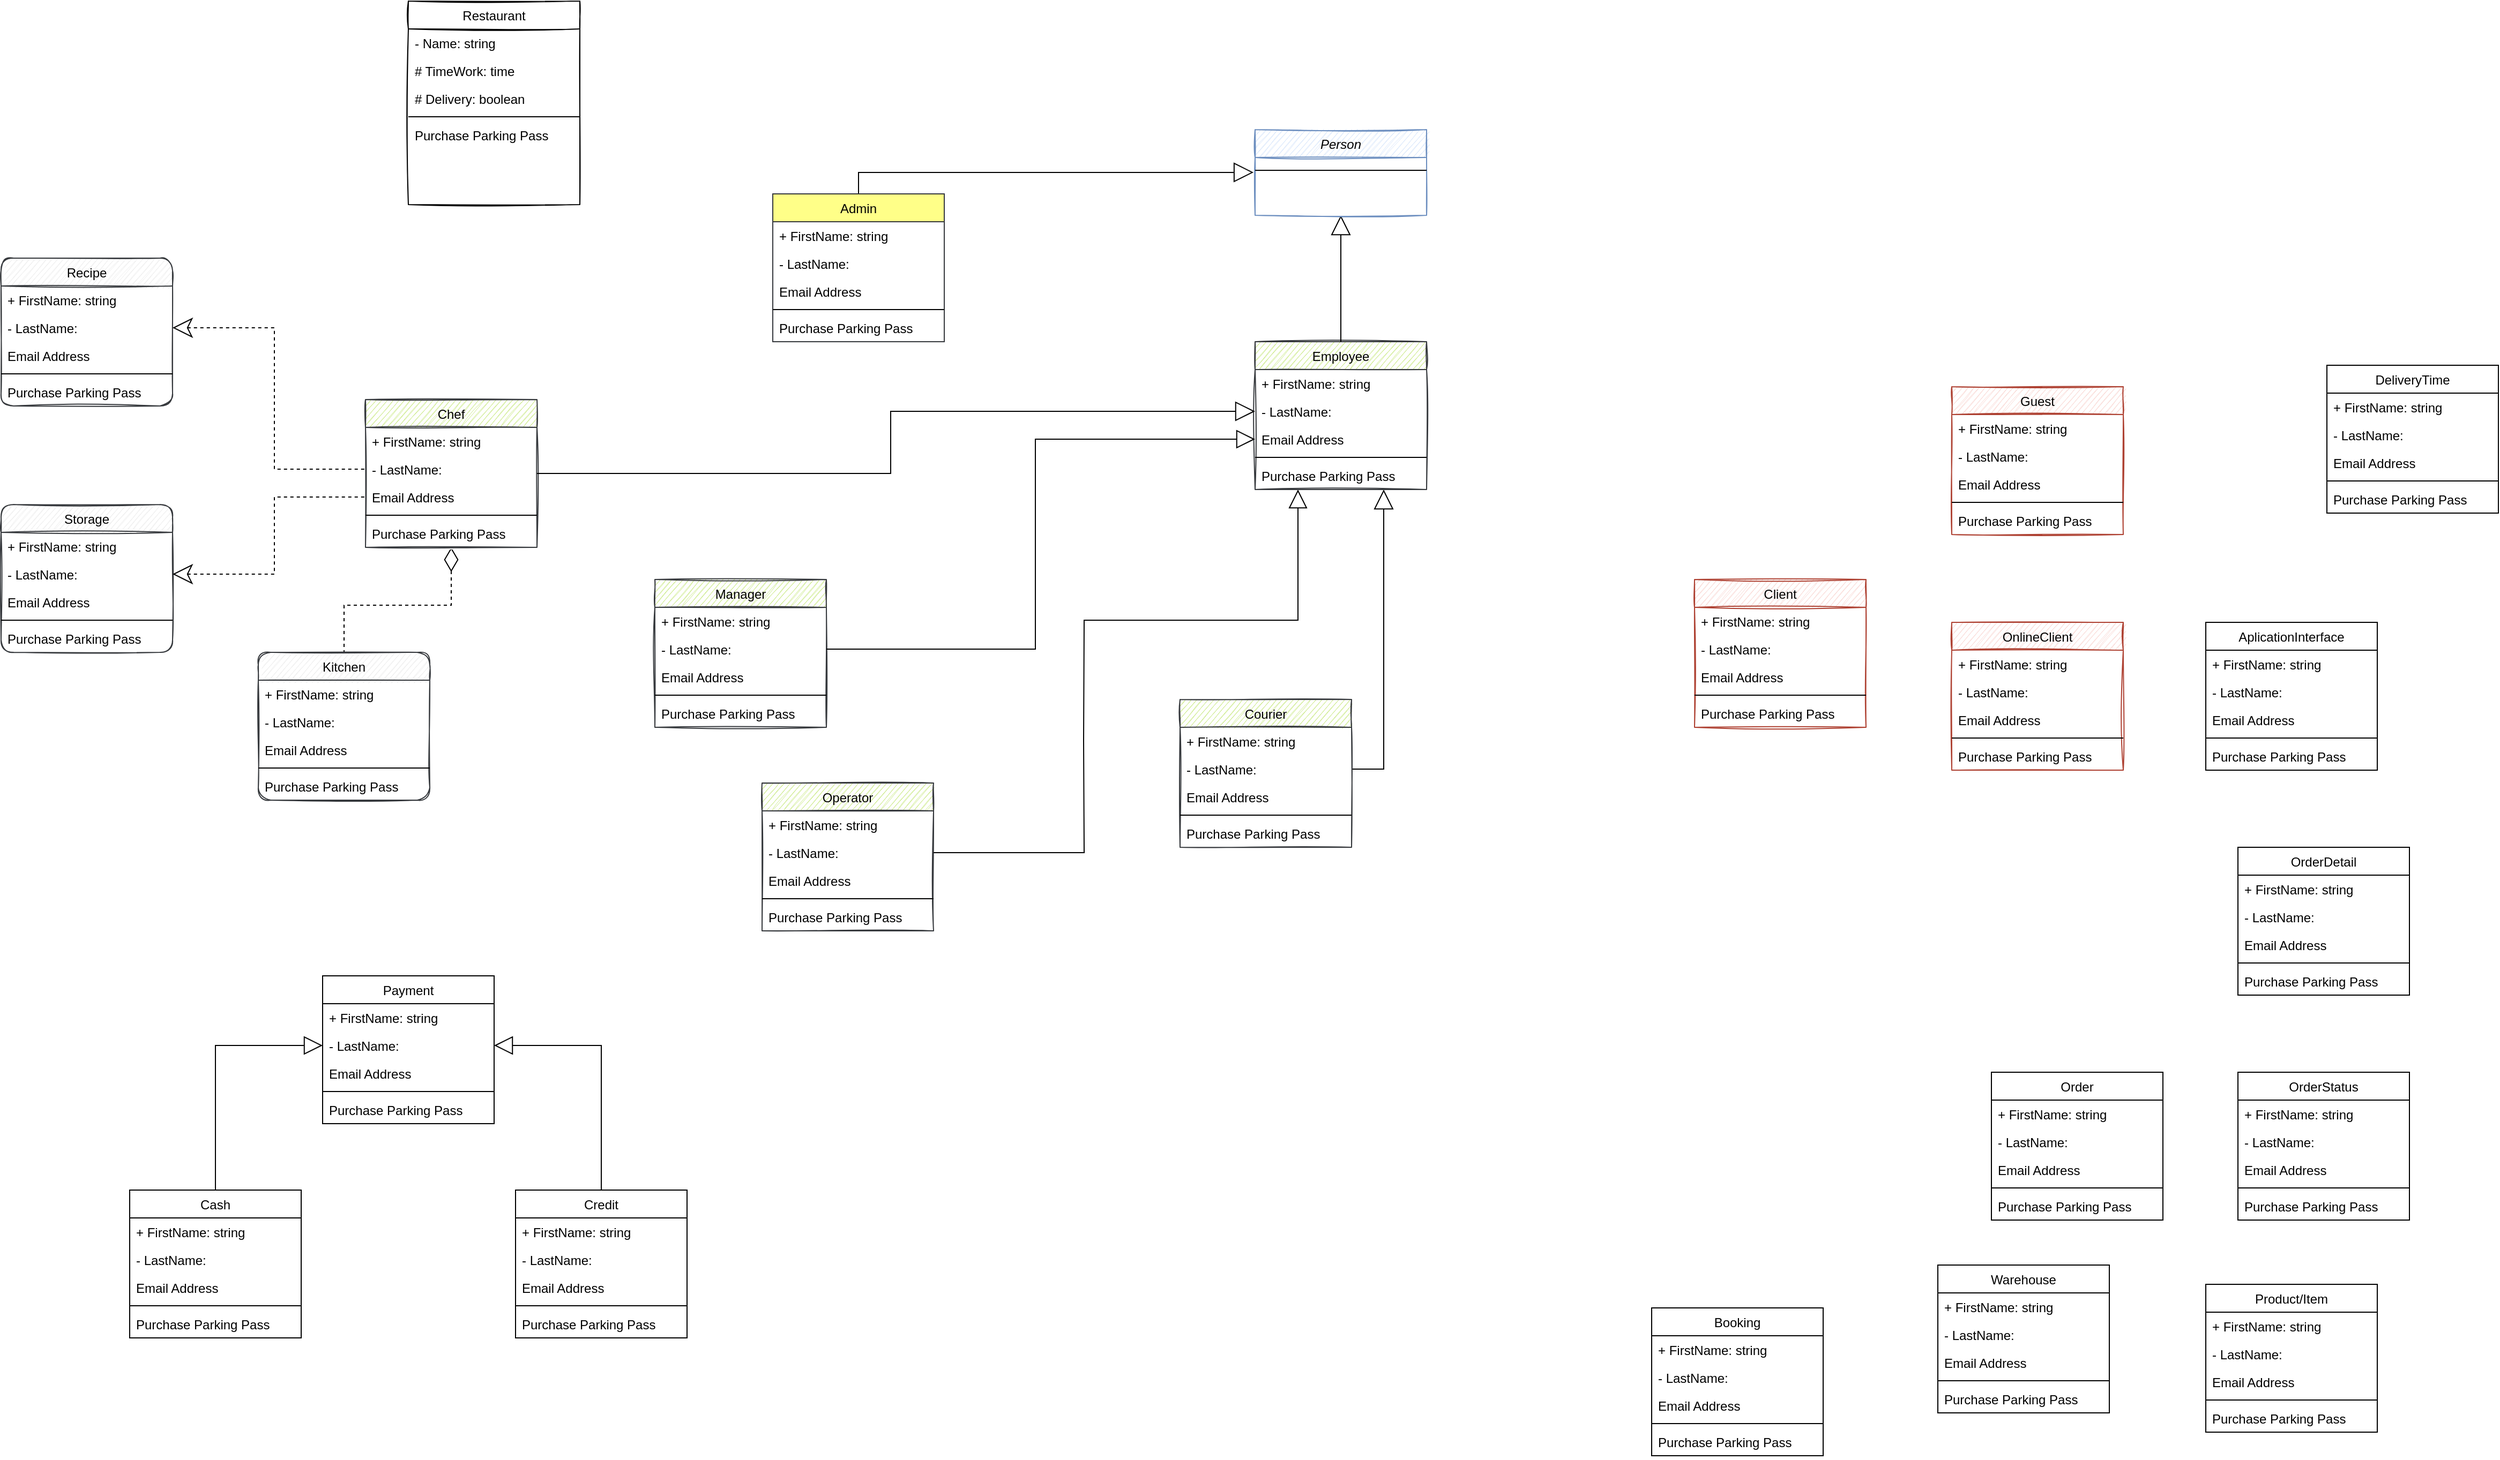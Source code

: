 <mxfile version="14.4.0" type="github">
  <diagram id="C5RBs43oDa-KdzZeNtuy" name="Page-1">
    <mxGraphModel dx="2522" dy="1595" grid="1" gridSize="10" guides="1" tooltips="1" connect="1" arrows="1" fold="1" page="1" pageScale="1" pageWidth="1654" pageHeight="1169" math="0" shadow="0">
      <root>
        <mxCell id="WIyWlLk6GJQsqaUBKTNV-0" />
        <mxCell id="WIyWlLk6GJQsqaUBKTNV-1" parent="WIyWlLk6GJQsqaUBKTNV-0" />
        <mxCell id="v5H9gl0Cg46Wzbv6vSkD-178" style="edgeStyle=orthogonalEdgeStyle;rounded=0;orthogonalLoop=1;jettySize=auto;html=1;entryX=1;entryY=0.5;entryDx=0;entryDy=0;startArrow=block;startFill=0;startSize=16;sourcePerimeterSpacing=10;endArrow=none;endFill=0;endSize=10;targetPerimeterSpacing=15;exitX=0.75;exitY=1;exitDx=0;exitDy=0;" edge="1" parent="WIyWlLk6GJQsqaUBKTNV-1" source="v5H9gl0Cg46Wzbv6vSkD-0" target="v5H9gl0Cg46Wzbv6vSkD-39">
          <mxGeometry relative="1" as="geometry">
            <mxPoint x="520" y="60" as="sourcePoint" />
          </mxGeometry>
        </mxCell>
        <mxCell id="v5H9gl0Cg46Wzbv6vSkD-209" style="edgeStyle=orthogonalEdgeStyle;rounded=0;jumpSize=7;orthogonalLoop=1;jettySize=auto;html=1;exitX=0.25;exitY=1;exitDx=0;exitDy=0;startArrow=block;startFill=0;startSize=15;sourcePerimeterSpacing=10;endArrow=none;endFill=0;endSize=14;targetPerimeterSpacing=15;strokeWidth=1;" edge="1" parent="WIyWlLk6GJQsqaUBKTNV-1" source="v5H9gl0Cg46Wzbv6vSkD-0">
          <mxGeometry relative="1" as="geometry">
            <mxPoint x="290" y="220" as="targetPoint" />
          </mxGeometry>
        </mxCell>
        <mxCell id="v5H9gl0Cg46Wzbv6vSkD-0" value="Employee" style="swimlane;fontStyle=0;align=center;verticalAlign=top;childLayout=stackLayout;horizontal=1;startSize=26;horizontalStack=0;resizeParent=1;resizeLast=0;collapsible=1;marginBottom=0;rounded=0;shadow=0;strokeWidth=1;fillColor=#cdeb8b;strokeColor=#36393d;sketch=1;swimlaneLine=1;swimlaneFillColor=#ffffff;" vertex="1" parent="WIyWlLk6GJQsqaUBKTNV-1">
          <mxGeometry x="450" y="-152" width="160" height="138" as="geometry">
            <mxRectangle x="230" y="140" width="160" height="26" as="alternateBounds" />
          </mxGeometry>
        </mxCell>
        <mxCell id="v5H9gl0Cg46Wzbv6vSkD-1" value="+ FirstName: string" style="text;align=left;verticalAlign=top;spacingLeft=4;spacingRight=4;overflow=hidden;rotatable=0;points=[[0,0.5],[1,0.5]];portConstraint=eastwest;" vertex="1" parent="v5H9gl0Cg46Wzbv6vSkD-0">
          <mxGeometry y="26" width="160" height="26" as="geometry" />
        </mxCell>
        <mxCell id="v5H9gl0Cg46Wzbv6vSkD-2" value="- LastName:" style="text;align=left;verticalAlign=top;spacingLeft=4;spacingRight=4;overflow=hidden;rotatable=0;points=[[0,0.5],[1,0.5]];portConstraint=eastwest;rounded=0;shadow=0;html=0;" vertex="1" parent="v5H9gl0Cg46Wzbv6vSkD-0">
          <mxGeometry y="52" width="160" height="26" as="geometry" />
        </mxCell>
        <mxCell id="v5H9gl0Cg46Wzbv6vSkD-3" value="Email Address" style="text;align=left;verticalAlign=top;spacingLeft=4;spacingRight=4;overflow=hidden;rotatable=0;points=[[0,0.5],[1,0.5]];portConstraint=eastwest;rounded=0;shadow=0;html=0;" vertex="1" parent="v5H9gl0Cg46Wzbv6vSkD-0">
          <mxGeometry y="78" width="160" height="26" as="geometry" />
        </mxCell>
        <mxCell id="v5H9gl0Cg46Wzbv6vSkD-4" value="" style="line;html=1;strokeWidth=1;align=left;verticalAlign=middle;spacingTop=-1;spacingLeft=3;spacingRight=3;rotatable=0;labelPosition=right;points=[];portConstraint=eastwest;" vertex="1" parent="v5H9gl0Cg46Wzbv6vSkD-0">
          <mxGeometry y="104" width="160" height="8" as="geometry" />
        </mxCell>
        <mxCell id="v5H9gl0Cg46Wzbv6vSkD-5" value="Purchase Parking Pass" style="text;align=left;verticalAlign=top;spacingLeft=4;spacingRight=4;overflow=hidden;rotatable=0;points=[[0,0.5],[1,0.5]];portConstraint=eastwest;" vertex="1" parent="v5H9gl0Cg46Wzbv6vSkD-0">
          <mxGeometry y="112" width="160" height="26" as="geometry" />
        </mxCell>
        <mxCell id="v5H9gl0Cg46Wzbv6vSkD-169" style="edgeStyle=orthogonalEdgeStyle;rounded=0;orthogonalLoop=1;jettySize=auto;html=1;entryX=0.5;entryY=0;entryDx=0;entryDy=0;startArrow=block;startFill=0;startSize=16;sourcePerimeterSpacing=10;endArrow=none;endFill=0;endSize=10;targetPerimeterSpacing=15;exitX=-0.009;exitY=0.583;exitDx=0;exitDy=0;exitPerimeter=0;" edge="1" parent="WIyWlLk6GJQsqaUBKTNV-1" source="v5H9gl0Cg46Wzbv6vSkD-11" target="v5H9gl0Cg46Wzbv6vSkD-13">
          <mxGeometry relative="1" as="geometry" />
        </mxCell>
        <mxCell id="v5H9gl0Cg46Wzbv6vSkD-171" style="edgeStyle=orthogonalEdgeStyle;rounded=0;orthogonalLoop=1;jettySize=auto;html=1;exitX=0.5;exitY=1;exitDx=0;exitDy=0;entryX=0.5;entryY=0;entryDx=0;entryDy=0;startArrow=block;startFill=0;startSize=16;sourcePerimeterSpacing=10;endArrow=none;endFill=0;endSize=10;targetPerimeterSpacing=15;" edge="1" parent="WIyWlLk6GJQsqaUBKTNV-1" source="v5H9gl0Cg46Wzbv6vSkD-7" target="v5H9gl0Cg46Wzbv6vSkD-0">
          <mxGeometry relative="1" as="geometry" />
        </mxCell>
        <mxCell id="v5H9gl0Cg46Wzbv6vSkD-7" value="Person" style="swimlane;fontStyle=2;align=center;verticalAlign=top;childLayout=stackLayout;horizontal=1;startSize=26;horizontalStack=0;resizeParent=1;resizeLast=0;collapsible=1;marginBottom=0;rounded=0;shadow=0;strokeWidth=1;swimlaneFillColor=#ffffff;fillColor=#dae8fc;sketch=1;glass=0;strokeColor=#6c8ebf;fillStyle=auto;" vertex="1" parent="WIyWlLk6GJQsqaUBKTNV-1">
          <mxGeometry x="450" y="-350" width="160" height="80" as="geometry">
            <mxRectangle x="230" y="140" width="160" height="26" as="alternateBounds" />
          </mxGeometry>
        </mxCell>
        <mxCell id="v5H9gl0Cg46Wzbv6vSkD-11" value="" style="line;html=1;strokeWidth=1;align=left;verticalAlign=middle;spacingTop=-1;spacingLeft=3;spacingRight=3;rotatable=0;labelPosition=right;points=[];portConstraint=eastwest;" vertex="1" parent="v5H9gl0Cg46Wzbv6vSkD-7">
          <mxGeometry y="26" width="160" height="24" as="geometry" />
        </mxCell>
        <mxCell id="v5H9gl0Cg46Wzbv6vSkD-13" value="Admin" style="swimlane;fontStyle=0;align=center;verticalAlign=top;childLayout=stackLayout;horizontal=1;startSize=26;horizontalStack=0;resizeParent=1;resizeLast=0;collapsible=1;marginBottom=0;rounded=0;shadow=0;strokeWidth=1;fillColor=#ffff88;strokeColor=#36393d;swimlaneFillColor=#ffffff;sketch=0;" vertex="1" parent="WIyWlLk6GJQsqaUBKTNV-1">
          <mxGeometry y="-290" width="160" height="138" as="geometry">
            <mxRectangle x="230" y="140" width="160" height="26" as="alternateBounds" />
          </mxGeometry>
        </mxCell>
        <mxCell id="v5H9gl0Cg46Wzbv6vSkD-14" value="+ FirstName: string" style="text;align=left;verticalAlign=top;spacingLeft=4;spacingRight=4;overflow=hidden;rotatable=0;points=[[0,0.5],[1,0.5]];portConstraint=eastwest;" vertex="1" parent="v5H9gl0Cg46Wzbv6vSkD-13">
          <mxGeometry y="26" width="160" height="26" as="geometry" />
        </mxCell>
        <mxCell id="v5H9gl0Cg46Wzbv6vSkD-15" value="- LastName:" style="text;align=left;verticalAlign=top;spacingLeft=4;spacingRight=4;overflow=hidden;rotatable=0;points=[[0,0.5],[1,0.5]];portConstraint=eastwest;rounded=0;shadow=0;html=0;" vertex="1" parent="v5H9gl0Cg46Wzbv6vSkD-13">
          <mxGeometry y="52" width="160" height="26" as="geometry" />
        </mxCell>
        <mxCell id="v5H9gl0Cg46Wzbv6vSkD-16" value="Email Address" style="text;align=left;verticalAlign=top;spacingLeft=4;spacingRight=4;overflow=hidden;rotatable=0;points=[[0,0.5],[1,0.5]];portConstraint=eastwest;rounded=0;shadow=0;html=0;" vertex="1" parent="v5H9gl0Cg46Wzbv6vSkD-13">
          <mxGeometry y="78" width="160" height="26" as="geometry" />
        </mxCell>
        <mxCell id="v5H9gl0Cg46Wzbv6vSkD-17" value="" style="line;html=1;strokeWidth=1;align=left;verticalAlign=middle;spacingTop=-1;spacingLeft=3;spacingRight=3;rotatable=0;labelPosition=right;points=[];portConstraint=eastwest;" vertex="1" parent="v5H9gl0Cg46Wzbv6vSkD-13">
          <mxGeometry y="104" width="160" height="8" as="geometry" />
        </mxCell>
        <mxCell id="v5H9gl0Cg46Wzbv6vSkD-18" value="Purchase Parking Pass" style="text;align=left;verticalAlign=top;spacingLeft=4;spacingRight=4;overflow=hidden;rotatable=0;points=[[0,0.5],[1,0.5]];portConstraint=eastwest;" vertex="1" parent="v5H9gl0Cg46Wzbv6vSkD-13">
          <mxGeometry y="112" width="160" height="26" as="geometry" />
        </mxCell>
        <mxCell id="v5H9gl0Cg46Wzbv6vSkD-25" value="Operator" style="swimlane;fontStyle=0;align=center;verticalAlign=top;childLayout=stackLayout;horizontal=1;startSize=26;horizontalStack=0;resizeParent=1;resizeLast=0;collapsible=1;marginBottom=0;rounded=0;shadow=0;strokeWidth=1;fillColor=#cdeb8b;strokeColor=#36393d;sketch=1;swimlaneFillColor=#ffffff;" vertex="1" parent="WIyWlLk6GJQsqaUBKTNV-1">
          <mxGeometry x="-10" y="260" width="160" height="138" as="geometry">
            <mxRectangle x="230" y="140" width="160" height="26" as="alternateBounds" />
          </mxGeometry>
        </mxCell>
        <mxCell id="v5H9gl0Cg46Wzbv6vSkD-26" value="+ FirstName: string" style="text;align=left;verticalAlign=top;spacingLeft=4;spacingRight=4;overflow=hidden;rotatable=0;points=[[0,0.5],[1,0.5]];portConstraint=eastwest;" vertex="1" parent="v5H9gl0Cg46Wzbv6vSkD-25">
          <mxGeometry y="26" width="160" height="26" as="geometry" />
        </mxCell>
        <mxCell id="v5H9gl0Cg46Wzbv6vSkD-27" value="- LastName:" style="text;align=left;verticalAlign=top;spacingLeft=4;spacingRight=4;overflow=hidden;rotatable=0;points=[[0,0.5],[1,0.5]];portConstraint=eastwest;rounded=0;shadow=0;html=0;" vertex="1" parent="v5H9gl0Cg46Wzbv6vSkD-25">
          <mxGeometry y="52" width="160" height="26" as="geometry" />
        </mxCell>
        <mxCell id="v5H9gl0Cg46Wzbv6vSkD-28" value="Email Address" style="text;align=left;verticalAlign=top;spacingLeft=4;spacingRight=4;overflow=hidden;rotatable=0;points=[[0,0.5],[1,0.5]];portConstraint=eastwest;rounded=0;shadow=0;html=0;" vertex="1" parent="v5H9gl0Cg46Wzbv6vSkD-25">
          <mxGeometry y="78" width="160" height="26" as="geometry" />
        </mxCell>
        <mxCell id="v5H9gl0Cg46Wzbv6vSkD-29" value="" style="line;html=1;strokeWidth=1;align=left;verticalAlign=middle;spacingTop=-1;spacingLeft=3;spacingRight=3;rotatable=0;labelPosition=right;points=[];portConstraint=eastwest;" vertex="1" parent="v5H9gl0Cg46Wzbv6vSkD-25">
          <mxGeometry y="104" width="160" height="8" as="geometry" />
        </mxCell>
        <mxCell id="v5H9gl0Cg46Wzbv6vSkD-30" value="Purchase Parking Pass" style="text;align=left;verticalAlign=top;spacingLeft=4;spacingRight=4;overflow=hidden;rotatable=0;points=[[0,0.5],[1,0.5]];portConstraint=eastwest;" vertex="1" parent="v5H9gl0Cg46Wzbv6vSkD-25">
          <mxGeometry y="112" width="160" height="26" as="geometry" />
        </mxCell>
        <mxCell id="v5H9gl0Cg46Wzbv6vSkD-31" value="Manager" style="swimlane;fontStyle=0;align=center;verticalAlign=top;childLayout=stackLayout;horizontal=1;startSize=26;horizontalStack=0;resizeParent=1;resizeLast=0;collapsible=1;marginBottom=0;rounded=0;shadow=0;strokeWidth=1;fillColor=#cdeb8b;strokeColor=#36393d;swimlaneFillColor=#ffffff;sketch=1;" vertex="1" parent="WIyWlLk6GJQsqaUBKTNV-1">
          <mxGeometry x="-110" y="70" width="160" height="138" as="geometry">
            <mxRectangle x="230" y="140" width="160" height="26" as="alternateBounds" />
          </mxGeometry>
        </mxCell>
        <mxCell id="v5H9gl0Cg46Wzbv6vSkD-32" value="+ FirstName: string" style="text;align=left;verticalAlign=top;spacingLeft=4;spacingRight=4;overflow=hidden;rotatable=0;points=[[0,0.5],[1,0.5]];portConstraint=eastwest;" vertex="1" parent="v5H9gl0Cg46Wzbv6vSkD-31">
          <mxGeometry y="26" width="160" height="26" as="geometry" />
        </mxCell>
        <mxCell id="v5H9gl0Cg46Wzbv6vSkD-33" value="- LastName:" style="text;align=left;verticalAlign=top;spacingLeft=4;spacingRight=4;overflow=hidden;rotatable=0;points=[[0,0.5],[1,0.5]];portConstraint=eastwest;rounded=0;shadow=0;html=0;" vertex="1" parent="v5H9gl0Cg46Wzbv6vSkD-31">
          <mxGeometry y="52" width="160" height="26" as="geometry" />
        </mxCell>
        <mxCell id="v5H9gl0Cg46Wzbv6vSkD-34" value="Email Address" style="text;align=left;verticalAlign=top;spacingLeft=4;spacingRight=4;overflow=hidden;rotatable=0;points=[[0,0.5],[1,0.5]];portConstraint=eastwest;rounded=0;shadow=0;html=0;" vertex="1" parent="v5H9gl0Cg46Wzbv6vSkD-31">
          <mxGeometry y="78" width="160" height="26" as="geometry" />
        </mxCell>
        <mxCell id="v5H9gl0Cg46Wzbv6vSkD-35" value="" style="line;html=1;strokeWidth=1;align=left;verticalAlign=middle;spacingTop=-1;spacingLeft=3;spacingRight=3;rotatable=0;labelPosition=right;points=[];portConstraint=eastwest;" vertex="1" parent="v5H9gl0Cg46Wzbv6vSkD-31">
          <mxGeometry y="104" width="160" height="8" as="geometry" />
        </mxCell>
        <mxCell id="v5H9gl0Cg46Wzbv6vSkD-36" value="Purchase Parking Pass" style="text;align=left;verticalAlign=top;spacingLeft=4;spacingRight=4;overflow=hidden;rotatable=0;points=[[0,0.5],[1,0.5]];portConstraint=eastwest;" vertex="1" parent="v5H9gl0Cg46Wzbv6vSkD-31">
          <mxGeometry y="112" width="160" height="26" as="geometry" />
        </mxCell>
        <mxCell id="v5H9gl0Cg46Wzbv6vSkD-37" value="Courier" style="swimlane;fontStyle=0;align=center;verticalAlign=top;childLayout=stackLayout;horizontal=1;startSize=26;horizontalStack=0;resizeParent=1;resizeLast=0;collapsible=1;marginBottom=0;rounded=0;shadow=0;strokeWidth=1;fillColor=#cdeb8b;strokeColor=#36393d;sketch=1;" vertex="1" parent="WIyWlLk6GJQsqaUBKTNV-1">
          <mxGeometry x="380" y="182" width="160" height="138" as="geometry">
            <mxRectangle x="230" y="140" width="160" height="26" as="alternateBounds" />
          </mxGeometry>
        </mxCell>
        <mxCell id="v5H9gl0Cg46Wzbv6vSkD-38" value="+ FirstName: string" style="text;align=left;verticalAlign=top;spacingLeft=4;spacingRight=4;overflow=hidden;rotatable=0;points=[[0,0.5],[1,0.5]];portConstraint=eastwest;" vertex="1" parent="v5H9gl0Cg46Wzbv6vSkD-37">
          <mxGeometry y="26" width="160" height="26" as="geometry" />
        </mxCell>
        <mxCell id="v5H9gl0Cg46Wzbv6vSkD-39" value="- LastName:" style="text;align=left;verticalAlign=top;spacingLeft=4;spacingRight=4;overflow=hidden;rotatable=0;points=[[0,0.5],[1,0.5]];portConstraint=eastwest;rounded=0;shadow=0;html=0;" vertex="1" parent="v5H9gl0Cg46Wzbv6vSkD-37">
          <mxGeometry y="52" width="160" height="26" as="geometry" />
        </mxCell>
        <mxCell id="v5H9gl0Cg46Wzbv6vSkD-40" value="Email Address" style="text;align=left;verticalAlign=top;spacingLeft=4;spacingRight=4;overflow=hidden;rotatable=0;points=[[0,0.5],[1,0.5]];portConstraint=eastwest;rounded=0;shadow=0;html=0;" vertex="1" parent="v5H9gl0Cg46Wzbv6vSkD-37">
          <mxGeometry y="78" width="160" height="26" as="geometry" />
        </mxCell>
        <mxCell id="v5H9gl0Cg46Wzbv6vSkD-41" value="" style="line;html=1;strokeWidth=1;align=left;verticalAlign=middle;spacingTop=-1;spacingLeft=3;spacingRight=3;rotatable=0;labelPosition=right;points=[];portConstraint=eastwest;" vertex="1" parent="v5H9gl0Cg46Wzbv6vSkD-37">
          <mxGeometry y="104" width="160" height="8" as="geometry" />
        </mxCell>
        <mxCell id="v5H9gl0Cg46Wzbv6vSkD-42" value="Purchase Parking Pass" style="text;align=left;verticalAlign=top;spacingLeft=4;spacingRight=4;overflow=hidden;rotatable=0;points=[[0,0.5],[1,0.5]];portConstraint=eastwest;" vertex="1" parent="v5H9gl0Cg46Wzbv6vSkD-37">
          <mxGeometry y="112" width="160" height="26" as="geometry" />
        </mxCell>
        <mxCell id="v5H9gl0Cg46Wzbv6vSkD-43" value="Client" style="swimlane;fontStyle=0;align=center;verticalAlign=top;childLayout=stackLayout;horizontal=1;startSize=26;horizontalStack=0;resizeParent=1;resizeLast=0;collapsible=1;marginBottom=0;rounded=0;shadow=0;strokeWidth=1;fillColor=#fad9d5;strokeColor=#ae4132;swimlaneFillColor=#ffffff;sketch=1;" vertex="1" parent="WIyWlLk6GJQsqaUBKTNV-1">
          <mxGeometry x="860" y="70" width="160" height="138" as="geometry">
            <mxRectangle x="230" y="140" width="160" height="26" as="alternateBounds" />
          </mxGeometry>
        </mxCell>
        <mxCell id="v5H9gl0Cg46Wzbv6vSkD-44" value="+ FirstName: string" style="text;align=left;verticalAlign=top;spacingLeft=4;spacingRight=4;overflow=hidden;rotatable=0;points=[[0,0.5],[1,0.5]];portConstraint=eastwest;" vertex="1" parent="v5H9gl0Cg46Wzbv6vSkD-43">
          <mxGeometry y="26" width="160" height="26" as="geometry" />
        </mxCell>
        <mxCell id="v5H9gl0Cg46Wzbv6vSkD-45" value="- LastName:" style="text;align=left;verticalAlign=top;spacingLeft=4;spacingRight=4;overflow=hidden;rotatable=0;points=[[0,0.5],[1,0.5]];portConstraint=eastwest;rounded=0;shadow=0;html=0;" vertex="1" parent="v5H9gl0Cg46Wzbv6vSkD-43">
          <mxGeometry y="52" width="160" height="26" as="geometry" />
        </mxCell>
        <mxCell id="v5H9gl0Cg46Wzbv6vSkD-46" value="Email Address" style="text;align=left;verticalAlign=top;spacingLeft=4;spacingRight=4;overflow=hidden;rotatable=0;points=[[0,0.5],[1,0.5]];portConstraint=eastwest;rounded=0;shadow=0;html=0;" vertex="1" parent="v5H9gl0Cg46Wzbv6vSkD-43">
          <mxGeometry y="78" width="160" height="26" as="geometry" />
        </mxCell>
        <mxCell id="v5H9gl0Cg46Wzbv6vSkD-47" value="" style="line;html=1;strokeWidth=1;align=left;verticalAlign=middle;spacingTop=-1;spacingLeft=3;spacingRight=3;rotatable=0;labelPosition=right;points=[];portConstraint=eastwest;" vertex="1" parent="v5H9gl0Cg46Wzbv6vSkD-43">
          <mxGeometry y="104" width="160" height="8" as="geometry" />
        </mxCell>
        <mxCell id="v5H9gl0Cg46Wzbv6vSkD-48" value="Purchase Parking Pass" style="text;align=left;verticalAlign=top;spacingLeft=4;spacingRight=4;overflow=hidden;rotatable=0;points=[[0,0.5],[1,0.5]];portConstraint=eastwest;" vertex="1" parent="v5H9gl0Cg46Wzbv6vSkD-43">
          <mxGeometry y="112" width="160" height="26" as="geometry" />
        </mxCell>
        <mxCell id="v5H9gl0Cg46Wzbv6vSkD-49" value="Guest" style="swimlane;fontStyle=0;align=center;verticalAlign=top;childLayout=stackLayout;horizontal=1;startSize=26;horizontalStack=0;resizeParent=1;resizeLast=0;collapsible=1;marginBottom=0;rounded=0;shadow=0;strokeWidth=1;fillColor=#fad9d5;strokeColor=#ae4132;swimlaneFillColor=#ffffff;sketch=1;" vertex="1" parent="WIyWlLk6GJQsqaUBKTNV-1">
          <mxGeometry x="1100" y="-110" width="160" height="138" as="geometry">
            <mxRectangle x="230" y="140" width="160" height="26" as="alternateBounds" />
          </mxGeometry>
        </mxCell>
        <mxCell id="v5H9gl0Cg46Wzbv6vSkD-50" value="+ FirstName: string" style="text;align=left;verticalAlign=top;spacingLeft=4;spacingRight=4;overflow=hidden;rotatable=0;points=[[0,0.5],[1,0.5]];portConstraint=eastwest;" vertex="1" parent="v5H9gl0Cg46Wzbv6vSkD-49">
          <mxGeometry y="26" width="160" height="26" as="geometry" />
        </mxCell>
        <mxCell id="v5H9gl0Cg46Wzbv6vSkD-51" value="- LastName:" style="text;align=left;verticalAlign=top;spacingLeft=4;spacingRight=4;overflow=hidden;rotatable=0;points=[[0,0.5],[1,0.5]];portConstraint=eastwest;rounded=0;shadow=0;html=0;" vertex="1" parent="v5H9gl0Cg46Wzbv6vSkD-49">
          <mxGeometry y="52" width="160" height="26" as="geometry" />
        </mxCell>
        <mxCell id="v5H9gl0Cg46Wzbv6vSkD-52" value="Email Address" style="text;align=left;verticalAlign=top;spacingLeft=4;spacingRight=4;overflow=hidden;rotatable=0;points=[[0,0.5],[1,0.5]];portConstraint=eastwest;rounded=0;shadow=0;html=0;" vertex="1" parent="v5H9gl0Cg46Wzbv6vSkD-49">
          <mxGeometry y="78" width="160" height="26" as="geometry" />
        </mxCell>
        <mxCell id="v5H9gl0Cg46Wzbv6vSkD-53" value="" style="line;html=1;strokeWidth=1;align=left;verticalAlign=middle;spacingTop=-1;spacingLeft=3;spacingRight=3;rotatable=0;labelPosition=right;points=[];portConstraint=eastwest;" vertex="1" parent="v5H9gl0Cg46Wzbv6vSkD-49">
          <mxGeometry y="104" width="160" height="8" as="geometry" />
        </mxCell>
        <mxCell id="v5H9gl0Cg46Wzbv6vSkD-54" value="Purchase Parking Pass" style="text;align=left;verticalAlign=top;spacingLeft=4;spacingRight=4;overflow=hidden;rotatable=0;points=[[0,0.5],[1,0.5]];portConstraint=eastwest;" vertex="1" parent="v5H9gl0Cg46Wzbv6vSkD-49">
          <mxGeometry y="112" width="160" height="26" as="geometry" />
        </mxCell>
        <mxCell id="v5H9gl0Cg46Wzbv6vSkD-55" value="OnlineClient" style="swimlane;fontStyle=0;align=center;verticalAlign=top;childLayout=stackLayout;horizontal=1;startSize=26;horizontalStack=0;resizeParent=1;resizeLast=0;collapsible=1;marginBottom=0;rounded=0;shadow=0;strokeWidth=1;fillColor=#fad9d5;strokeColor=#ae4132;swimlaneFillColor=#ffffff;sketch=1;" vertex="1" parent="WIyWlLk6GJQsqaUBKTNV-1">
          <mxGeometry x="1100" y="110" width="160" height="138" as="geometry">
            <mxRectangle x="230" y="140" width="160" height="26" as="alternateBounds" />
          </mxGeometry>
        </mxCell>
        <mxCell id="v5H9gl0Cg46Wzbv6vSkD-56" value="+ FirstName: string" style="text;align=left;verticalAlign=top;spacingLeft=4;spacingRight=4;overflow=hidden;rotatable=0;points=[[0,0.5],[1,0.5]];portConstraint=eastwest;" vertex="1" parent="v5H9gl0Cg46Wzbv6vSkD-55">
          <mxGeometry y="26" width="160" height="26" as="geometry" />
        </mxCell>
        <mxCell id="v5H9gl0Cg46Wzbv6vSkD-57" value="- LastName:" style="text;align=left;verticalAlign=top;spacingLeft=4;spacingRight=4;overflow=hidden;rotatable=0;points=[[0,0.5],[1,0.5]];portConstraint=eastwest;rounded=0;shadow=0;html=0;" vertex="1" parent="v5H9gl0Cg46Wzbv6vSkD-55">
          <mxGeometry y="52" width="160" height="26" as="geometry" />
        </mxCell>
        <mxCell id="v5H9gl0Cg46Wzbv6vSkD-58" value="Email Address" style="text;align=left;verticalAlign=top;spacingLeft=4;spacingRight=4;overflow=hidden;rotatable=0;points=[[0,0.5],[1,0.5]];portConstraint=eastwest;rounded=0;shadow=0;html=0;" vertex="1" parent="v5H9gl0Cg46Wzbv6vSkD-55">
          <mxGeometry y="78" width="160" height="26" as="geometry" />
        </mxCell>
        <mxCell id="v5H9gl0Cg46Wzbv6vSkD-59" value="" style="line;html=1;strokeWidth=1;align=left;verticalAlign=middle;spacingTop=-1;spacingLeft=3;spacingRight=3;rotatable=0;labelPosition=right;points=[];portConstraint=eastwest;" vertex="1" parent="v5H9gl0Cg46Wzbv6vSkD-55">
          <mxGeometry y="104" width="160" height="8" as="geometry" />
        </mxCell>
        <mxCell id="v5H9gl0Cg46Wzbv6vSkD-60" value="Purchase Parking Pass" style="text;align=left;verticalAlign=top;spacingLeft=4;spacingRight=4;overflow=hidden;rotatable=0;points=[[0,0.5],[1,0.5]];portConstraint=eastwest;" vertex="1" parent="v5H9gl0Cg46Wzbv6vSkD-55">
          <mxGeometry y="112" width="160" height="26" as="geometry" />
        </mxCell>
        <mxCell id="v5H9gl0Cg46Wzbv6vSkD-61" value="AplicationInterface" style="swimlane;fontStyle=0;align=center;verticalAlign=top;childLayout=stackLayout;horizontal=1;startSize=26;horizontalStack=0;resizeParent=1;resizeLast=0;collapsible=1;marginBottom=0;rounded=0;shadow=0;strokeWidth=1;" vertex="1" parent="WIyWlLk6GJQsqaUBKTNV-1">
          <mxGeometry x="1337" y="110" width="160" height="138" as="geometry">
            <mxRectangle x="230" y="140" width="160" height="26" as="alternateBounds" />
          </mxGeometry>
        </mxCell>
        <mxCell id="v5H9gl0Cg46Wzbv6vSkD-62" value="+ FirstName: string" style="text;align=left;verticalAlign=top;spacingLeft=4;spacingRight=4;overflow=hidden;rotatable=0;points=[[0,0.5],[1,0.5]];portConstraint=eastwest;" vertex="1" parent="v5H9gl0Cg46Wzbv6vSkD-61">
          <mxGeometry y="26" width="160" height="26" as="geometry" />
        </mxCell>
        <mxCell id="v5H9gl0Cg46Wzbv6vSkD-63" value="- LastName:" style="text;align=left;verticalAlign=top;spacingLeft=4;spacingRight=4;overflow=hidden;rotatable=0;points=[[0,0.5],[1,0.5]];portConstraint=eastwest;rounded=0;shadow=0;html=0;" vertex="1" parent="v5H9gl0Cg46Wzbv6vSkD-61">
          <mxGeometry y="52" width="160" height="26" as="geometry" />
        </mxCell>
        <mxCell id="v5H9gl0Cg46Wzbv6vSkD-64" value="Email Address" style="text;align=left;verticalAlign=top;spacingLeft=4;spacingRight=4;overflow=hidden;rotatable=0;points=[[0,0.5],[1,0.5]];portConstraint=eastwest;rounded=0;shadow=0;html=0;" vertex="1" parent="v5H9gl0Cg46Wzbv6vSkD-61">
          <mxGeometry y="78" width="160" height="26" as="geometry" />
        </mxCell>
        <mxCell id="v5H9gl0Cg46Wzbv6vSkD-65" value="" style="line;html=1;strokeWidth=1;align=left;verticalAlign=middle;spacingTop=-1;spacingLeft=3;spacingRight=3;rotatable=0;labelPosition=right;points=[];portConstraint=eastwest;" vertex="1" parent="v5H9gl0Cg46Wzbv6vSkD-61">
          <mxGeometry y="104" width="160" height="8" as="geometry" />
        </mxCell>
        <mxCell id="v5H9gl0Cg46Wzbv6vSkD-66" value="Purchase Parking Pass" style="text;align=left;verticalAlign=top;spacingLeft=4;spacingRight=4;overflow=hidden;rotatable=0;points=[[0,0.5],[1,0.5]];portConstraint=eastwest;" vertex="1" parent="v5H9gl0Cg46Wzbv6vSkD-61">
          <mxGeometry y="112" width="160" height="26" as="geometry" />
        </mxCell>
        <mxCell id="v5H9gl0Cg46Wzbv6vSkD-73" value="Order" style="swimlane;fontStyle=0;align=center;verticalAlign=top;childLayout=stackLayout;horizontal=1;startSize=26;horizontalStack=0;resizeParent=1;resizeLast=0;collapsible=1;marginBottom=0;rounded=0;shadow=0;strokeWidth=1;" vertex="1" parent="WIyWlLk6GJQsqaUBKTNV-1">
          <mxGeometry x="1137" y="530" width="160" height="138" as="geometry">
            <mxRectangle x="230" y="140" width="160" height="26" as="alternateBounds" />
          </mxGeometry>
        </mxCell>
        <mxCell id="v5H9gl0Cg46Wzbv6vSkD-74" value="+ FirstName: string" style="text;align=left;verticalAlign=top;spacingLeft=4;spacingRight=4;overflow=hidden;rotatable=0;points=[[0,0.5],[1,0.5]];portConstraint=eastwest;" vertex="1" parent="v5H9gl0Cg46Wzbv6vSkD-73">
          <mxGeometry y="26" width="160" height="26" as="geometry" />
        </mxCell>
        <mxCell id="v5H9gl0Cg46Wzbv6vSkD-75" value="- LastName:" style="text;align=left;verticalAlign=top;spacingLeft=4;spacingRight=4;overflow=hidden;rotatable=0;points=[[0,0.5],[1,0.5]];portConstraint=eastwest;rounded=0;shadow=0;html=0;" vertex="1" parent="v5H9gl0Cg46Wzbv6vSkD-73">
          <mxGeometry y="52" width="160" height="26" as="geometry" />
        </mxCell>
        <mxCell id="v5H9gl0Cg46Wzbv6vSkD-76" value="Email Address" style="text;align=left;verticalAlign=top;spacingLeft=4;spacingRight=4;overflow=hidden;rotatable=0;points=[[0,0.5],[1,0.5]];portConstraint=eastwest;rounded=0;shadow=0;html=0;" vertex="1" parent="v5H9gl0Cg46Wzbv6vSkD-73">
          <mxGeometry y="78" width="160" height="26" as="geometry" />
        </mxCell>
        <mxCell id="v5H9gl0Cg46Wzbv6vSkD-77" value="" style="line;html=1;strokeWidth=1;align=left;verticalAlign=middle;spacingTop=-1;spacingLeft=3;spacingRight=3;rotatable=0;labelPosition=right;points=[];portConstraint=eastwest;" vertex="1" parent="v5H9gl0Cg46Wzbv6vSkD-73">
          <mxGeometry y="104" width="160" height="8" as="geometry" />
        </mxCell>
        <mxCell id="v5H9gl0Cg46Wzbv6vSkD-78" value="Purchase Parking Pass" style="text;align=left;verticalAlign=top;spacingLeft=4;spacingRight=4;overflow=hidden;rotatable=0;points=[[0,0.5],[1,0.5]];portConstraint=eastwest;" vertex="1" parent="v5H9gl0Cg46Wzbv6vSkD-73">
          <mxGeometry y="112" width="160" height="26" as="geometry" />
        </mxCell>
        <mxCell id="v5H9gl0Cg46Wzbv6vSkD-79" value="Warehouse" style="swimlane;fontStyle=0;align=center;verticalAlign=top;childLayout=stackLayout;horizontal=1;startSize=26;horizontalStack=0;resizeParent=1;resizeLast=0;collapsible=1;marginBottom=0;rounded=0;shadow=0;strokeWidth=1;" vertex="1" parent="WIyWlLk6GJQsqaUBKTNV-1">
          <mxGeometry x="1087" y="710" width="160" height="138" as="geometry">
            <mxRectangle x="230" y="140" width="160" height="26" as="alternateBounds" />
          </mxGeometry>
        </mxCell>
        <mxCell id="v5H9gl0Cg46Wzbv6vSkD-80" value="+ FirstName: string" style="text;align=left;verticalAlign=top;spacingLeft=4;spacingRight=4;overflow=hidden;rotatable=0;points=[[0,0.5],[1,0.5]];portConstraint=eastwest;" vertex="1" parent="v5H9gl0Cg46Wzbv6vSkD-79">
          <mxGeometry y="26" width="160" height="26" as="geometry" />
        </mxCell>
        <mxCell id="v5H9gl0Cg46Wzbv6vSkD-81" value="- LastName:" style="text;align=left;verticalAlign=top;spacingLeft=4;spacingRight=4;overflow=hidden;rotatable=0;points=[[0,0.5],[1,0.5]];portConstraint=eastwest;rounded=0;shadow=0;html=0;" vertex="1" parent="v5H9gl0Cg46Wzbv6vSkD-79">
          <mxGeometry y="52" width="160" height="26" as="geometry" />
        </mxCell>
        <mxCell id="v5H9gl0Cg46Wzbv6vSkD-82" value="Email Address" style="text;align=left;verticalAlign=top;spacingLeft=4;spacingRight=4;overflow=hidden;rotatable=0;points=[[0,0.5],[1,0.5]];portConstraint=eastwest;rounded=0;shadow=0;html=0;" vertex="1" parent="v5H9gl0Cg46Wzbv6vSkD-79">
          <mxGeometry y="78" width="160" height="26" as="geometry" />
        </mxCell>
        <mxCell id="v5H9gl0Cg46Wzbv6vSkD-83" value="" style="line;html=1;strokeWidth=1;align=left;verticalAlign=middle;spacingTop=-1;spacingLeft=3;spacingRight=3;rotatable=0;labelPosition=right;points=[];portConstraint=eastwest;" vertex="1" parent="v5H9gl0Cg46Wzbv6vSkD-79">
          <mxGeometry y="104" width="160" height="8" as="geometry" />
        </mxCell>
        <mxCell id="v5H9gl0Cg46Wzbv6vSkD-84" value="Purchase Parking Pass" style="text;align=left;verticalAlign=top;spacingLeft=4;spacingRight=4;overflow=hidden;rotatable=0;points=[[0,0.5],[1,0.5]];portConstraint=eastwest;" vertex="1" parent="v5H9gl0Cg46Wzbv6vSkD-79">
          <mxGeometry y="112" width="160" height="26" as="geometry" />
        </mxCell>
        <mxCell id="v5H9gl0Cg46Wzbv6vSkD-85" value="OrderStatus" style="swimlane;fontStyle=0;align=center;verticalAlign=top;childLayout=stackLayout;horizontal=1;startSize=26;horizontalStack=0;resizeParent=1;resizeLast=0;collapsible=1;marginBottom=0;rounded=0;shadow=0;strokeWidth=1;" vertex="1" parent="WIyWlLk6GJQsqaUBKTNV-1">
          <mxGeometry x="1367" y="530" width="160" height="138" as="geometry">
            <mxRectangle x="230" y="140" width="160" height="26" as="alternateBounds" />
          </mxGeometry>
        </mxCell>
        <mxCell id="v5H9gl0Cg46Wzbv6vSkD-86" value="+ FirstName: string" style="text;align=left;verticalAlign=top;spacingLeft=4;spacingRight=4;overflow=hidden;rotatable=0;points=[[0,0.5],[1,0.5]];portConstraint=eastwest;" vertex="1" parent="v5H9gl0Cg46Wzbv6vSkD-85">
          <mxGeometry y="26" width="160" height="26" as="geometry" />
        </mxCell>
        <mxCell id="v5H9gl0Cg46Wzbv6vSkD-87" value="- LastName:" style="text;align=left;verticalAlign=top;spacingLeft=4;spacingRight=4;overflow=hidden;rotatable=0;points=[[0,0.5],[1,0.5]];portConstraint=eastwest;rounded=0;shadow=0;html=0;" vertex="1" parent="v5H9gl0Cg46Wzbv6vSkD-85">
          <mxGeometry y="52" width="160" height="26" as="geometry" />
        </mxCell>
        <mxCell id="v5H9gl0Cg46Wzbv6vSkD-88" value="Email Address" style="text;align=left;verticalAlign=top;spacingLeft=4;spacingRight=4;overflow=hidden;rotatable=0;points=[[0,0.5],[1,0.5]];portConstraint=eastwest;rounded=0;shadow=0;html=0;" vertex="1" parent="v5H9gl0Cg46Wzbv6vSkD-85">
          <mxGeometry y="78" width="160" height="26" as="geometry" />
        </mxCell>
        <mxCell id="v5H9gl0Cg46Wzbv6vSkD-89" value="" style="line;html=1;strokeWidth=1;align=left;verticalAlign=middle;spacingTop=-1;spacingLeft=3;spacingRight=3;rotatable=0;labelPosition=right;points=[];portConstraint=eastwest;" vertex="1" parent="v5H9gl0Cg46Wzbv6vSkD-85">
          <mxGeometry y="104" width="160" height="8" as="geometry" />
        </mxCell>
        <mxCell id="v5H9gl0Cg46Wzbv6vSkD-90" value="Purchase Parking Pass" style="text;align=left;verticalAlign=top;spacingLeft=4;spacingRight=4;overflow=hidden;rotatable=0;points=[[0,0.5],[1,0.5]];portConstraint=eastwest;" vertex="1" parent="v5H9gl0Cg46Wzbv6vSkD-85">
          <mxGeometry y="112" width="160" height="26" as="geometry" />
        </mxCell>
        <mxCell id="v5H9gl0Cg46Wzbv6vSkD-91" value="OrderDetail" style="swimlane;fontStyle=0;align=center;verticalAlign=top;childLayout=stackLayout;horizontal=1;startSize=26;horizontalStack=0;resizeParent=1;resizeLast=0;collapsible=1;marginBottom=0;rounded=0;shadow=0;strokeWidth=1;" vertex="1" parent="WIyWlLk6GJQsqaUBKTNV-1">
          <mxGeometry x="1367" y="320" width="160" height="138" as="geometry">
            <mxRectangle x="230" y="140" width="160" height="26" as="alternateBounds" />
          </mxGeometry>
        </mxCell>
        <mxCell id="v5H9gl0Cg46Wzbv6vSkD-92" value="+ FirstName: string" style="text;align=left;verticalAlign=top;spacingLeft=4;spacingRight=4;overflow=hidden;rotatable=0;points=[[0,0.5],[1,0.5]];portConstraint=eastwest;" vertex="1" parent="v5H9gl0Cg46Wzbv6vSkD-91">
          <mxGeometry y="26" width="160" height="26" as="geometry" />
        </mxCell>
        <mxCell id="v5H9gl0Cg46Wzbv6vSkD-93" value="- LastName:" style="text;align=left;verticalAlign=top;spacingLeft=4;spacingRight=4;overflow=hidden;rotatable=0;points=[[0,0.5],[1,0.5]];portConstraint=eastwest;rounded=0;shadow=0;html=0;" vertex="1" parent="v5H9gl0Cg46Wzbv6vSkD-91">
          <mxGeometry y="52" width="160" height="26" as="geometry" />
        </mxCell>
        <mxCell id="v5H9gl0Cg46Wzbv6vSkD-94" value="Email Address" style="text;align=left;verticalAlign=top;spacingLeft=4;spacingRight=4;overflow=hidden;rotatable=0;points=[[0,0.5],[1,0.5]];portConstraint=eastwest;rounded=0;shadow=0;html=0;" vertex="1" parent="v5H9gl0Cg46Wzbv6vSkD-91">
          <mxGeometry y="78" width="160" height="26" as="geometry" />
        </mxCell>
        <mxCell id="v5H9gl0Cg46Wzbv6vSkD-95" value="" style="line;html=1;strokeWidth=1;align=left;verticalAlign=middle;spacingTop=-1;spacingLeft=3;spacingRight=3;rotatable=0;labelPosition=right;points=[];portConstraint=eastwest;" vertex="1" parent="v5H9gl0Cg46Wzbv6vSkD-91">
          <mxGeometry y="104" width="160" height="8" as="geometry" />
        </mxCell>
        <mxCell id="v5H9gl0Cg46Wzbv6vSkD-96" value="Purchase Parking Pass" style="text;align=left;verticalAlign=top;spacingLeft=4;spacingRight=4;overflow=hidden;rotatable=0;points=[[0,0.5],[1,0.5]];portConstraint=eastwest;" vertex="1" parent="v5H9gl0Cg46Wzbv6vSkD-91">
          <mxGeometry y="112" width="160" height="26" as="geometry" />
        </mxCell>
        <mxCell id="v5H9gl0Cg46Wzbv6vSkD-97" value="Product/Item" style="swimlane;fontStyle=0;align=center;verticalAlign=top;childLayout=stackLayout;horizontal=1;startSize=26;horizontalStack=0;resizeParent=1;resizeLast=0;collapsible=1;marginBottom=0;rounded=0;shadow=0;strokeWidth=1;" vertex="1" parent="WIyWlLk6GJQsqaUBKTNV-1">
          <mxGeometry x="1337" y="728" width="160" height="138" as="geometry">
            <mxRectangle x="230" y="140" width="160" height="26" as="alternateBounds" />
          </mxGeometry>
        </mxCell>
        <mxCell id="v5H9gl0Cg46Wzbv6vSkD-98" value="+ FirstName: string" style="text;align=left;verticalAlign=top;spacingLeft=4;spacingRight=4;overflow=hidden;rotatable=0;points=[[0,0.5],[1,0.5]];portConstraint=eastwest;" vertex="1" parent="v5H9gl0Cg46Wzbv6vSkD-97">
          <mxGeometry y="26" width="160" height="26" as="geometry" />
        </mxCell>
        <mxCell id="v5H9gl0Cg46Wzbv6vSkD-99" value="- LastName:" style="text;align=left;verticalAlign=top;spacingLeft=4;spacingRight=4;overflow=hidden;rotatable=0;points=[[0,0.5],[1,0.5]];portConstraint=eastwest;rounded=0;shadow=0;html=0;" vertex="1" parent="v5H9gl0Cg46Wzbv6vSkD-97">
          <mxGeometry y="52" width="160" height="26" as="geometry" />
        </mxCell>
        <mxCell id="v5H9gl0Cg46Wzbv6vSkD-100" value="Email Address" style="text;align=left;verticalAlign=top;spacingLeft=4;spacingRight=4;overflow=hidden;rotatable=0;points=[[0,0.5],[1,0.5]];portConstraint=eastwest;rounded=0;shadow=0;html=0;" vertex="1" parent="v5H9gl0Cg46Wzbv6vSkD-97">
          <mxGeometry y="78" width="160" height="26" as="geometry" />
        </mxCell>
        <mxCell id="v5H9gl0Cg46Wzbv6vSkD-101" value="" style="line;html=1;strokeWidth=1;align=left;verticalAlign=middle;spacingTop=-1;spacingLeft=3;spacingRight=3;rotatable=0;labelPosition=right;points=[];portConstraint=eastwest;" vertex="1" parent="v5H9gl0Cg46Wzbv6vSkD-97">
          <mxGeometry y="104" width="160" height="8" as="geometry" />
        </mxCell>
        <mxCell id="v5H9gl0Cg46Wzbv6vSkD-102" value="Purchase Parking Pass" style="text;align=left;verticalAlign=top;spacingLeft=4;spacingRight=4;overflow=hidden;rotatable=0;points=[[0,0.5],[1,0.5]];portConstraint=eastwest;" vertex="1" parent="v5H9gl0Cg46Wzbv6vSkD-97">
          <mxGeometry y="112" width="160" height="26" as="geometry" />
        </mxCell>
        <mxCell id="v5H9gl0Cg46Wzbv6vSkD-104" value="Payment" style="swimlane;fontStyle=0;align=center;verticalAlign=top;childLayout=stackLayout;horizontal=1;startSize=26;horizontalStack=0;resizeParent=1;resizeLast=0;collapsible=1;marginBottom=0;rounded=0;shadow=0;strokeWidth=1;" vertex="1" parent="WIyWlLk6GJQsqaUBKTNV-1">
          <mxGeometry x="-420" y="440" width="160" height="138" as="geometry">
            <mxRectangle x="230" y="140" width="160" height="26" as="alternateBounds" />
          </mxGeometry>
        </mxCell>
        <mxCell id="v5H9gl0Cg46Wzbv6vSkD-105" value="+ FirstName: string" style="text;align=left;verticalAlign=top;spacingLeft=4;spacingRight=4;overflow=hidden;rotatable=0;points=[[0,0.5],[1,0.5]];portConstraint=eastwest;" vertex="1" parent="v5H9gl0Cg46Wzbv6vSkD-104">
          <mxGeometry y="26" width="160" height="26" as="geometry" />
        </mxCell>
        <mxCell id="v5H9gl0Cg46Wzbv6vSkD-106" value="- LastName:" style="text;align=left;verticalAlign=top;spacingLeft=4;spacingRight=4;overflow=hidden;rotatable=0;points=[[0,0.5],[1,0.5]];portConstraint=eastwest;rounded=0;shadow=0;html=0;" vertex="1" parent="v5H9gl0Cg46Wzbv6vSkD-104">
          <mxGeometry y="52" width="160" height="26" as="geometry" />
        </mxCell>
        <mxCell id="v5H9gl0Cg46Wzbv6vSkD-107" value="Email Address" style="text;align=left;verticalAlign=top;spacingLeft=4;spacingRight=4;overflow=hidden;rotatable=0;points=[[0,0.5],[1,0.5]];portConstraint=eastwest;rounded=0;shadow=0;html=0;" vertex="1" parent="v5H9gl0Cg46Wzbv6vSkD-104">
          <mxGeometry y="78" width="160" height="26" as="geometry" />
        </mxCell>
        <mxCell id="v5H9gl0Cg46Wzbv6vSkD-108" value="" style="line;html=1;strokeWidth=1;align=left;verticalAlign=middle;spacingTop=-1;spacingLeft=3;spacingRight=3;rotatable=0;labelPosition=right;points=[];portConstraint=eastwest;" vertex="1" parent="v5H9gl0Cg46Wzbv6vSkD-104">
          <mxGeometry y="104" width="160" height="8" as="geometry" />
        </mxCell>
        <mxCell id="v5H9gl0Cg46Wzbv6vSkD-109" value="Purchase Parking Pass" style="text;align=left;verticalAlign=top;spacingLeft=4;spacingRight=4;overflow=hidden;rotatable=0;points=[[0,0.5],[1,0.5]];portConstraint=eastwest;" vertex="1" parent="v5H9gl0Cg46Wzbv6vSkD-104">
          <mxGeometry y="112" width="160" height="26" as="geometry" />
        </mxCell>
        <mxCell id="v5H9gl0Cg46Wzbv6vSkD-110" value="Credit" style="swimlane;fontStyle=0;align=center;verticalAlign=top;childLayout=stackLayout;horizontal=1;startSize=26;horizontalStack=0;resizeParent=1;resizeLast=0;collapsible=1;marginBottom=0;rounded=0;shadow=0;strokeWidth=1;" vertex="1" parent="WIyWlLk6GJQsqaUBKTNV-1">
          <mxGeometry x="-240" y="640" width="160" height="138" as="geometry">
            <mxRectangle x="230" y="140" width="160" height="26" as="alternateBounds" />
          </mxGeometry>
        </mxCell>
        <mxCell id="v5H9gl0Cg46Wzbv6vSkD-111" value="+ FirstName: string" style="text;align=left;verticalAlign=top;spacingLeft=4;spacingRight=4;overflow=hidden;rotatable=0;points=[[0,0.5],[1,0.5]];portConstraint=eastwest;" vertex="1" parent="v5H9gl0Cg46Wzbv6vSkD-110">
          <mxGeometry y="26" width="160" height="26" as="geometry" />
        </mxCell>
        <mxCell id="v5H9gl0Cg46Wzbv6vSkD-112" value="- LastName:" style="text;align=left;verticalAlign=top;spacingLeft=4;spacingRight=4;overflow=hidden;rotatable=0;points=[[0,0.5],[1,0.5]];portConstraint=eastwest;rounded=0;shadow=0;html=0;" vertex="1" parent="v5H9gl0Cg46Wzbv6vSkD-110">
          <mxGeometry y="52" width="160" height="26" as="geometry" />
        </mxCell>
        <mxCell id="v5H9gl0Cg46Wzbv6vSkD-113" value="Email Address" style="text;align=left;verticalAlign=top;spacingLeft=4;spacingRight=4;overflow=hidden;rotatable=0;points=[[0,0.5],[1,0.5]];portConstraint=eastwest;rounded=0;shadow=0;html=0;" vertex="1" parent="v5H9gl0Cg46Wzbv6vSkD-110">
          <mxGeometry y="78" width="160" height="26" as="geometry" />
        </mxCell>
        <mxCell id="v5H9gl0Cg46Wzbv6vSkD-114" value="" style="line;html=1;strokeWidth=1;align=left;verticalAlign=middle;spacingTop=-1;spacingLeft=3;spacingRight=3;rotatable=0;labelPosition=right;points=[];portConstraint=eastwest;" vertex="1" parent="v5H9gl0Cg46Wzbv6vSkD-110">
          <mxGeometry y="104" width="160" height="8" as="geometry" />
        </mxCell>
        <mxCell id="v5H9gl0Cg46Wzbv6vSkD-115" value="Purchase Parking Pass" style="text;align=left;verticalAlign=top;spacingLeft=4;spacingRight=4;overflow=hidden;rotatable=0;points=[[0,0.5],[1,0.5]];portConstraint=eastwest;" vertex="1" parent="v5H9gl0Cg46Wzbv6vSkD-110">
          <mxGeometry y="112" width="160" height="26" as="geometry" />
        </mxCell>
        <mxCell id="v5H9gl0Cg46Wzbv6vSkD-116" value="Cash" style="swimlane;fontStyle=0;align=center;verticalAlign=top;childLayout=stackLayout;horizontal=1;startSize=26;horizontalStack=0;resizeParent=1;resizeLast=0;collapsible=1;marginBottom=0;rounded=0;shadow=0;strokeWidth=1;" vertex="1" parent="WIyWlLk6GJQsqaUBKTNV-1">
          <mxGeometry x="-600" y="640" width="160" height="138" as="geometry">
            <mxRectangle x="230" y="140" width="160" height="26" as="alternateBounds" />
          </mxGeometry>
        </mxCell>
        <mxCell id="v5H9gl0Cg46Wzbv6vSkD-117" value="+ FirstName: string" style="text;align=left;verticalAlign=top;spacingLeft=4;spacingRight=4;overflow=hidden;rotatable=0;points=[[0,0.5],[1,0.5]];portConstraint=eastwest;" vertex="1" parent="v5H9gl0Cg46Wzbv6vSkD-116">
          <mxGeometry y="26" width="160" height="26" as="geometry" />
        </mxCell>
        <mxCell id="v5H9gl0Cg46Wzbv6vSkD-118" value="- LastName:" style="text;align=left;verticalAlign=top;spacingLeft=4;spacingRight=4;overflow=hidden;rotatable=0;points=[[0,0.5],[1,0.5]];portConstraint=eastwest;rounded=0;shadow=0;html=0;" vertex="1" parent="v5H9gl0Cg46Wzbv6vSkD-116">
          <mxGeometry y="52" width="160" height="26" as="geometry" />
        </mxCell>
        <mxCell id="v5H9gl0Cg46Wzbv6vSkD-119" value="Email Address" style="text;align=left;verticalAlign=top;spacingLeft=4;spacingRight=4;overflow=hidden;rotatable=0;points=[[0,0.5],[1,0.5]];portConstraint=eastwest;rounded=0;shadow=0;html=0;" vertex="1" parent="v5H9gl0Cg46Wzbv6vSkD-116">
          <mxGeometry y="78" width="160" height="26" as="geometry" />
        </mxCell>
        <mxCell id="v5H9gl0Cg46Wzbv6vSkD-120" value="" style="line;html=1;strokeWidth=1;align=left;verticalAlign=middle;spacingTop=-1;spacingLeft=3;spacingRight=3;rotatable=0;labelPosition=right;points=[];portConstraint=eastwest;" vertex="1" parent="v5H9gl0Cg46Wzbv6vSkD-116">
          <mxGeometry y="104" width="160" height="8" as="geometry" />
        </mxCell>
        <mxCell id="v5H9gl0Cg46Wzbv6vSkD-121" value="Purchase Parking Pass" style="text;align=left;verticalAlign=top;spacingLeft=4;spacingRight=4;overflow=hidden;rotatable=0;points=[[0,0.5],[1,0.5]];portConstraint=eastwest;" vertex="1" parent="v5H9gl0Cg46Wzbv6vSkD-116">
          <mxGeometry y="112" width="160" height="26" as="geometry" />
        </mxCell>
        <mxCell id="v5H9gl0Cg46Wzbv6vSkD-122" value="Booking" style="swimlane;fontStyle=0;align=center;verticalAlign=top;childLayout=stackLayout;horizontal=1;startSize=26;horizontalStack=0;resizeParent=1;resizeLast=0;collapsible=1;marginBottom=0;rounded=0;shadow=0;strokeWidth=1;" vertex="1" parent="WIyWlLk6GJQsqaUBKTNV-1">
          <mxGeometry x="820" y="750" width="160" height="138" as="geometry">
            <mxRectangle x="230" y="140" width="160" height="26" as="alternateBounds" />
          </mxGeometry>
        </mxCell>
        <mxCell id="v5H9gl0Cg46Wzbv6vSkD-123" value="+ FirstName: string" style="text;align=left;verticalAlign=top;spacingLeft=4;spacingRight=4;overflow=hidden;rotatable=0;points=[[0,0.5],[1,0.5]];portConstraint=eastwest;" vertex="1" parent="v5H9gl0Cg46Wzbv6vSkD-122">
          <mxGeometry y="26" width="160" height="26" as="geometry" />
        </mxCell>
        <mxCell id="v5H9gl0Cg46Wzbv6vSkD-124" value="- LastName:" style="text;align=left;verticalAlign=top;spacingLeft=4;spacingRight=4;overflow=hidden;rotatable=0;points=[[0,0.5],[1,0.5]];portConstraint=eastwest;rounded=0;shadow=0;html=0;" vertex="1" parent="v5H9gl0Cg46Wzbv6vSkD-122">
          <mxGeometry y="52" width="160" height="26" as="geometry" />
        </mxCell>
        <mxCell id="v5H9gl0Cg46Wzbv6vSkD-125" value="Email Address" style="text;align=left;verticalAlign=top;spacingLeft=4;spacingRight=4;overflow=hidden;rotatable=0;points=[[0,0.5],[1,0.5]];portConstraint=eastwest;rounded=0;shadow=0;html=0;" vertex="1" parent="v5H9gl0Cg46Wzbv6vSkD-122">
          <mxGeometry y="78" width="160" height="26" as="geometry" />
        </mxCell>
        <mxCell id="v5H9gl0Cg46Wzbv6vSkD-126" value="" style="line;html=1;strokeWidth=1;align=left;verticalAlign=middle;spacingTop=-1;spacingLeft=3;spacingRight=3;rotatable=0;labelPosition=right;points=[];portConstraint=eastwest;" vertex="1" parent="v5H9gl0Cg46Wzbv6vSkD-122">
          <mxGeometry y="104" width="160" height="8" as="geometry" />
        </mxCell>
        <mxCell id="v5H9gl0Cg46Wzbv6vSkD-127" value="Purchase Parking Pass" style="text;align=left;verticalAlign=top;spacingLeft=4;spacingRight=4;overflow=hidden;rotatable=0;points=[[0,0.5],[1,0.5]];portConstraint=eastwest;" vertex="1" parent="v5H9gl0Cg46Wzbv6vSkD-122">
          <mxGeometry y="112" width="160" height="26" as="geometry" />
        </mxCell>
        <mxCell id="v5H9gl0Cg46Wzbv6vSkD-206" style="edgeStyle=orthogonalEdgeStyle;rounded=0;jumpSize=7;orthogonalLoop=1;jettySize=auto;html=1;exitX=0.5;exitY=1;exitDx=0;exitDy=0;entryX=0.5;entryY=0;entryDx=0;entryDy=0;dashed=1;startArrow=diamondThin;startFill=0;startSize=20;sourcePerimeterSpacing=10;endArrow=none;endFill=0;endSize=14;targetPerimeterSpacing=15;strokeWidth=1;" edge="1" parent="WIyWlLk6GJQsqaUBKTNV-1" source="v5H9gl0Cg46Wzbv6vSkD-128" target="v5H9gl0Cg46Wzbv6vSkD-199">
          <mxGeometry relative="1" as="geometry" />
        </mxCell>
        <mxCell id="v5H9gl0Cg46Wzbv6vSkD-128" value="Chef" style="swimlane;fontStyle=0;align=center;verticalAlign=top;childLayout=stackLayout;horizontal=1;startSize=26;horizontalStack=0;resizeParent=1;resizeLast=0;collapsible=1;marginBottom=0;rounded=0;shadow=0;strokeWidth=1;fillColor=#cdeb8b;strokeColor=#36393d;sketch=1;swimlaneFillColor=#ffffff;" vertex="1" parent="WIyWlLk6GJQsqaUBKTNV-1">
          <mxGeometry x="-380" y="-98" width="160" height="138" as="geometry">
            <mxRectangle x="230" y="140" width="160" height="26" as="alternateBounds" />
          </mxGeometry>
        </mxCell>
        <mxCell id="v5H9gl0Cg46Wzbv6vSkD-129" value="+ FirstName: string" style="text;align=left;verticalAlign=top;spacingLeft=4;spacingRight=4;overflow=hidden;rotatable=0;points=[[0,0.5],[1,0.5]];portConstraint=eastwest;" vertex="1" parent="v5H9gl0Cg46Wzbv6vSkD-128">
          <mxGeometry y="26" width="160" height="26" as="geometry" />
        </mxCell>
        <mxCell id="v5H9gl0Cg46Wzbv6vSkD-130" value="- LastName:" style="text;align=left;verticalAlign=top;spacingLeft=4;spacingRight=4;overflow=hidden;rotatable=0;points=[[0,0.5],[1,0.5]];portConstraint=eastwest;rounded=0;shadow=0;html=0;" vertex="1" parent="v5H9gl0Cg46Wzbv6vSkD-128">
          <mxGeometry y="52" width="160" height="26" as="geometry" />
        </mxCell>
        <mxCell id="v5H9gl0Cg46Wzbv6vSkD-131" value="Email Address" style="text;align=left;verticalAlign=top;spacingLeft=4;spacingRight=4;overflow=hidden;rotatable=0;points=[[0,0.5],[1,0.5]];portConstraint=eastwest;rounded=0;shadow=0;html=0;" vertex="1" parent="v5H9gl0Cg46Wzbv6vSkD-128">
          <mxGeometry y="78" width="160" height="26" as="geometry" />
        </mxCell>
        <mxCell id="v5H9gl0Cg46Wzbv6vSkD-132" value="" style="line;html=1;strokeWidth=1;align=left;verticalAlign=middle;spacingTop=-1;spacingLeft=3;spacingRight=3;rotatable=0;labelPosition=right;points=[];portConstraint=eastwest;" vertex="1" parent="v5H9gl0Cg46Wzbv6vSkD-128">
          <mxGeometry y="104" width="160" height="8" as="geometry" />
        </mxCell>
        <mxCell id="v5H9gl0Cg46Wzbv6vSkD-133" value="Purchase Parking Pass" style="text;align=left;verticalAlign=top;spacingLeft=4;spacingRight=4;overflow=hidden;rotatable=0;points=[[0,0.5],[1,0.5]];portConstraint=eastwest;" vertex="1" parent="v5H9gl0Cg46Wzbv6vSkD-128">
          <mxGeometry y="112" width="160" height="26" as="geometry" />
        </mxCell>
        <mxCell id="v5H9gl0Cg46Wzbv6vSkD-134" value="DeliveryTime" style="swimlane;fontStyle=0;align=center;verticalAlign=top;childLayout=stackLayout;horizontal=1;startSize=26;horizontalStack=0;resizeParent=1;resizeLast=0;collapsible=1;marginBottom=0;rounded=0;shadow=0;strokeWidth=1;" vertex="1" parent="WIyWlLk6GJQsqaUBKTNV-1">
          <mxGeometry x="1450" y="-130" width="160" height="138" as="geometry">
            <mxRectangle x="230" y="140" width="160" height="26" as="alternateBounds" />
          </mxGeometry>
        </mxCell>
        <mxCell id="v5H9gl0Cg46Wzbv6vSkD-135" value="+ FirstName: string" style="text;align=left;verticalAlign=top;spacingLeft=4;spacingRight=4;overflow=hidden;rotatable=0;points=[[0,0.5],[1,0.5]];portConstraint=eastwest;" vertex="1" parent="v5H9gl0Cg46Wzbv6vSkD-134">
          <mxGeometry y="26" width="160" height="26" as="geometry" />
        </mxCell>
        <mxCell id="v5H9gl0Cg46Wzbv6vSkD-136" value="- LastName:" style="text;align=left;verticalAlign=top;spacingLeft=4;spacingRight=4;overflow=hidden;rotatable=0;points=[[0,0.5],[1,0.5]];portConstraint=eastwest;rounded=0;shadow=0;html=0;" vertex="1" parent="v5H9gl0Cg46Wzbv6vSkD-134">
          <mxGeometry y="52" width="160" height="26" as="geometry" />
        </mxCell>
        <mxCell id="v5H9gl0Cg46Wzbv6vSkD-137" value="Email Address" style="text;align=left;verticalAlign=top;spacingLeft=4;spacingRight=4;overflow=hidden;rotatable=0;points=[[0,0.5],[1,0.5]];portConstraint=eastwest;rounded=0;shadow=0;html=0;" vertex="1" parent="v5H9gl0Cg46Wzbv6vSkD-134">
          <mxGeometry y="78" width="160" height="26" as="geometry" />
        </mxCell>
        <mxCell id="v5H9gl0Cg46Wzbv6vSkD-138" value="" style="line;html=1;strokeWidth=1;align=left;verticalAlign=middle;spacingTop=-1;spacingLeft=3;spacingRight=3;rotatable=0;labelPosition=right;points=[];portConstraint=eastwest;" vertex="1" parent="v5H9gl0Cg46Wzbv6vSkD-134">
          <mxGeometry y="104" width="160" height="8" as="geometry" />
        </mxCell>
        <mxCell id="v5H9gl0Cg46Wzbv6vSkD-139" value="Purchase Parking Pass" style="text;align=left;verticalAlign=top;spacingLeft=4;spacingRight=4;overflow=hidden;rotatable=0;points=[[0,0.5],[1,0.5]];portConstraint=eastwest;" vertex="1" parent="v5H9gl0Cg46Wzbv6vSkD-134">
          <mxGeometry y="112" width="160" height="26" as="geometry" />
        </mxCell>
        <mxCell id="v5H9gl0Cg46Wzbv6vSkD-152" value="Recipe" style="swimlane;fontStyle=0;align=center;verticalAlign=top;childLayout=stackLayout;horizontal=1;startSize=26;horizontalStack=0;resizeParent=1;resizeLast=0;collapsible=1;marginBottom=0;rounded=1;shadow=0;strokeWidth=1;fillColor=#eeeeee;strokeColor=#36393d;sketch=1;" vertex="1" parent="WIyWlLk6GJQsqaUBKTNV-1">
          <mxGeometry x="-720" y="-230" width="160" height="138" as="geometry">
            <mxRectangle x="230" y="140" width="160" height="26" as="alternateBounds" />
          </mxGeometry>
        </mxCell>
        <mxCell id="v5H9gl0Cg46Wzbv6vSkD-153" value="+ FirstName: string" style="text;align=left;verticalAlign=top;spacingLeft=4;spacingRight=4;overflow=hidden;rotatable=0;points=[[0,0.5],[1,0.5]];portConstraint=eastwest;" vertex="1" parent="v5H9gl0Cg46Wzbv6vSkD-152">
          <mxGeometry y="26" width="160" height="26" as="geometry" />
        </mxCell>
        <mxCell id="v5H9gl0Cg46Wzbv6vSkD-154" value="- LastName:" style="text;align=left;verticalAlign=top;spacingLeft=4;spacingRight=4;overflow=hidden;rotatable=0;points=[[0,0.5],[1,0.5]];portConstraint=eastwest;rounded=0;shadow=0;html=0;" vertex="1" parent="v5H9gl0Cg46Wzbv6vSkD-152">
          <mxGeometry y="52" width="160" height="26" as="geometry" />
        </mxCell>
        <mxCell id="v5H9gl0Cg46Wzbv6vSkD-155" value="Email Address" style="text;align=left;verticalAlign=top;spacingLeft=4;spacingRight=4;overflow=hidden;rotatable=0;points=[[0,0.5],[1,0.5]];portConstraint=eastwest;rounded=0;shadow=0;html=0;" vertex="1" parent="v5H9gl0Cg46Wzbv6vSkD-152">
          <mxGeometry y="78" width="160" height="26" as="geometry" />
        </mxCell>
        <mxCell id="v5H9gl0Cg46Wzbv6vSkD-156" value="" style="line;html=1;strokeWidth=1;align=left;verticalAlign=middle;spacingTop=-1;spacingLeft=3;spacingRight=3;rotatable=0;labelPosition=right;points=[];portConstraint=eastwest;" vertex="1" parent="v5H9gl0Cg46Wzbv6vSkD-152">
          <mxGeometry y="104" width="160" height="8" as="geometry" />
        </mxCell>
        <mxCell id="v5H9gl0Cg46Wzbv6vSkD-157" value="Purchase Parking Pass" style="text;align=left;verticalAlign=top;spacingLeft=4;spacingRight=4;overflow=hidden;rotatable=0;points=[[0,0.5],[1,0.5]];portConstraint=eastwest;" vertex="1" parent="v5H9gl0Cg46Wzbv6vSkD-152">
          <mxGeometry y="112" width="160" height="26" as="geometry" />
        </mxCell>
        <mxCell id="v5H9gl0Cg46Wzbv6vSkD-158" value="Storage" style="swimlane;fontStyle=0;align=center;verticalAlign=top;childLayout=stackLayout;horizontal=1;startSize=26;horizontalStack=0;resizeParent=1;resizeLast=0;collapsible=1;marginBottom=0;rounded=1;shadow=0;strokeWidth=1;fillColor=#eeeeee;strokeColor=#36393d;sketch=1;" vertex="1" parent="WIyWlLk6GJQsqaUBKTNV-1">
          <mxGeometry x="-720" width="160" height="138" as="geometry">
            <mxRectangle x="230" y="140" width="160" height="26" as="alternateBounds" />
          </mxGeometry>
        </mxCell>
        <mxCell id="v5H9gl0Cg46Wzbv6vSkD-159" value="+ FirstName: string" style="text;align=left;verticalAlign=top;spacingLeft=4;spacingRight=4;overflow=hidden;rotatable=0;points=[[0,0.5],[1,0.5]];portConstraint=eastwest;" vertex="1" parent="v5H9gl0Cg46Wzbv6vSkD-158">
          <mxGeometry y="26" width="160" height="26" as="geometry" />
        </mxCell>
        <mxCell id="v5H9gl0Cg46Wzbv6vSkD-160" value="- LastName:" style="text;align=left;verticalAlign=top;spacingLeft=4;spacingRight=4;overflow=hidden;rotatable=0;points=[[0,0.5],[1,0.5]];portConstraint=eastwest;rounded=0;shadow=0;html=0;" vertex="1" parent="v5H9gl0Cg46Wzbv6vSkD-158">
          <mxGeometry y="52" width="160" height="26" as="geometry" />
        </mxCell>
        <mxCell id="v5H9gl0Cg46Wzbv6vSkD-161" value="Email Address" style="text;align=left;verticalAlign=top;spacingLeft=4;spacingRight=4;overflow=hidden;rotatable=0;points=[[0,0.5],[1,0.5]];portConstraint=eastwest;rounded=0;shadow=0;html=0;" vertex="1" parent="v5H9gl0Cg46Wzbv6vSkD-158">
          <mxGeometry y="78" width="160" height="26" as="geometry" />
        </mxCell>
        <mxCell id="v5H9gl0Cg46Wzbv6vSkD-162" value="" style="line;html=1;strokeWidth=1;align=left;verticalAlign=middle;spacingTop=-1;spacingLeft=3;spacingRight=3;rotatable=0;labelPosition=right;points=[];portConstraint=eastwest;" vertex="1" parent="v5H9gl0Cg46Wzbv6vSkD-158">
          <mxGeometry y="104" width="160" height="8" as="geometry" />
        </mxCell>
        <mxCell id="v5H9gl0Cg46Wzbv6vSkD-163" value="Purchase Parking Pass" style="text;align=left;verticalAlign=top;spacingLeft=4;spacingRight=4;overflow=hidden;rotatable=0;points=[[0,0.5],[1,0.5]];portConstraint=eastwest;" vertex="1" parent="v5H9gl0Cg46Wzbv6vSkD-158">
          <mxGeometry y="112" width="160" height="26" as="geometry" />
        </mxCell>
        <mxCell id="v5H9gl0Cg46Wzbv6vSkD-182" style="edgeStyle=orthogonalEdgeStyle;rounded=0;orthogonalLoop=1;jettySize=auto;html=1;exitX=0;exitY=0.5;exitDx=0;exitDy=0;entryX=1;entryY=0.5;entryDx=0;entryDy=0;startArrow=block;startFill=0;startSize=16;sourcePerimeterSpacing=10;endArrow=none;endFill=0;endSize=10;targetPerimeterSpacing=15;" edge="1" parent="WIyWlLk6GJQsqaUBKTNV-1" source="v5H9gl0Cg46Wzbv6vSkD-2" target="v5H9gl0Cg46Wzbv6vSkD-128">
          <mxGeometry relative="1" as="geometry" />
        </mxCell>
        <mxCell id="v5H9gl0Cg46Wzbv6vSkD-184" style="edgeStyle=orthogonalEdgeStyle;rounded=0;orthogonalLoop=1;jettySize=auto;html=1;entryX=0;entryY=0.5;entryDx=0;entryDy=0;startArrow=classic;startFill=0;startSize=16;sourcePerimeterSpacing=10;endArrow=none;endFill=0;endSize=10;targetPerimeterSpacing=15;exitX=1;exitY=0.5;exitDx=0;exitDy=0;dashed=1;strokeWidth=1;jumpSize=7;" edge="1" parent="WIyWlLk6GJQsqaUBKTNV-1" source="v5H9gl0Cg46Wzbv6vSkD-154" target="v5H9gl0Cg46Wzbv6vSkD-130">
          <mxGeometry relative="1" as="geometry" />
        </mxCell>
        <mxCell id="v5H9gl0Cg46Wzbv6vSkD-185" value="Restaurant" style="swimlane;fontStyle=0;align=center;verticalAlign=top;childLayout=stackLayout;horizontal=1;startSize=26;horizontalStack=0;resizeParent=1;resizeLast=0;collapsible=1;marginBottom=0;rounded=0;shadow=0;strokeWidth=1;swimlaneFillColor=#ffffff;sketch=1;" vertex="1" parent="WIyWlLk6GJQsqaUBKTNV-1">
          <mxGeometry x="-340" y="-470" width="160" height="190" as="geometry">
            <mxRectangle x="230" y="140" width="160" height="26" as="alternateBounds" />
          </mxGeometry>
        </mxCell>
        <mxCell id="v5H9gl0Cg46Wzbv6vSkD-186" value="- Name: string" style="text;align=left;verticalAlign=top;spacingLeft=4;spacingRight=4;overflow=hidden;rotatable=0;points=[[0,0.5],[1,0.5]];portConstraint=eastwest;" vertex="1" parent="v5H9gl0Cg46Wzbv6vSkD-185">
          <mxGeometry y="26" width="160" height="26" as="geometry" />
        </mxCell>
        <mxCell id="v5H9gl0Cg46Wzbv6vSkD-187" value="# TimeWork: time" style="text;align=left;verticalAlign=top;spacingLeft=4;spacingRight=4;overflow=hidden;rotatable=0;points=[[0,0.5],[1,0.5]];portConstraint=eastwest;rounded=0;shadow=0;html=0;" vertex="1" parent="v5H9gl0Cg46Wzbv6vSkD-185">
          <mxGeometry y="52" width="160" height="26" as="geometry" />
        </mxCell>
        <mxCell id="v5H9gl0Cg46Wzbv6vSkD-188" value="# Delivery: boolean" style="text;align=left;verticalAlign=top;spacingLeft=4;spacingRight=4;overflow=hidden;rotatable=0;points=[[0,0.5],[1,0.5]];portConstraint=eastwest;rounded=0;shadow=0;html=0;" vertex="1" parent="v5H9gl0Cg46Wzbv6vSkD-185">
          <mxGeometry y="78" width="160" height="26" as="geometry" />
        </mxCell>
        <mxCell id="v5H9gl0Cg46Wzbv6vSkD-189" value="" style="line;html=1;strokeWidth=1;align=left;verticalAlign=middle;spacingTop=-1;spacingLeft=3;spacingRight=3;rotatable=0;labelPosition=right;points=[];portConstraint=eastwest;" vertex="1" parent="v5H9gl0Cg46Wzbv6vSkD-185">
          <mxGeometry y="104" width="160" height="8" as="geometry" />
        </mxCell>
        <mxCell id="v5H9gl0Cg46Wzbv6vSkD-190" value="Purchase Parking Pass" style="text;align=left;verticalAlign=top;spacingLeft=4;spacingRight=4;overflow=hidden;rotatable=0;points=[[0,0.5],[1,0.5]];portConstraint=eastwest;" vertex="1" parent="v5H9gl0Cg46Wzbv6vSkD-185">
          <mxGeometry y="112" width="160" height="26" as="geometry" />
        </mxCell>
        <mxCell id="v5H9gl0Cg46Wzbv6vSkD-192" style="edgeStyle=orthogonalEdgeStyle;rounded=0;jumpSize=7;orthogonalLoop=1;jettySize=auto;html=1;exitX=1;exitY=0.5;exitDx=0;exitDy=0;entryX=0;entryY=0.5;entryDx=0;entryDy=0;dashed=1;startArrow=classic;startFill=0;startSize=16;sourcePerimeterSpacing=10;endArrow=none;endFill=0;endSize=10;targetPerimeterSpacing=15;strokeWidth=1;" edge="1" parent="WIyWlLk6GJQsqaUBKTNV-1" source="v5H9gl0Cg46Wzbv6vSkD-160" target="v5H9gl0Cg46Wzbv6vSkD-131">
          <mxGeometry relative="1" as="geometry" />
        </mxCell>
        <mxCell id="v5H9gl0Cg46Wzbv6vSkD-199" value="Kitchen" style="swimlane;fontStyle=0;align=center;verticalAlign=top;childLayout=stackLayout;horizontal=1;startSize=26;horizontalStack=0;resizeParent=1;resizeLast=0;collapsible=1;marginBottom=0;rounded=1;shadow=0;strokeWidth=1;fillColor=#eeeeee;strokeColor=#36393d;sketch=1;" vertex="1" parent="WIyWlLk6GJQsqaUBKTNV-1">
          <mxGeometry x="-480" y="138" width="160" height="138" as="geometry">
            <mxRectangle x="230" y="140" width="160" height="26" as="alternateBounds" />
          </mxGeometry>
        </mxCell>
        <mxCell id="v5H9gl0Cg46Wzbv6vSkD-200" value="+ FirstName: string" style="text;align=left;verticalAlign=top;spacingLeft=4;spacingRight=4;overflow=hidden;rotatable=0;points=[[0,0.5],[1,0.5]];portConstraint=eastwest;" vertex="1" parent="v5H9gl0Cg46Wzbv6vSkD-199">
          <mxGeometry y="26" width="160" height="26" as="geometry" />
        </mxCell>
        <mxCell id="v5H9gl0Cg46Wzbv6vSkD-201" value="- LastName:" style="text;align=left;verticalAlign=top;spacingLeft=4;spacingRight=4;overflow=hidden;rotatable=0;points=[[0,0.5],[1,0.5]];portConstraint=eastwest;rounded=0;shadow=0;html=0;" vertex="1" parent="v5H9gl0Cg46Wzbv6vSkD-199">
          <mxGeometry y="52" width="160" height="26" as="geometry" />
        </mxCell>
        <mxCell id="v5H9gl0Cg46Wzbv6vSkD-202" value="Email Address" style="text;align=left;verticalAlign=top;spacingLeft=4;spacingRight=4;overflow=hidden;rotatable=0;points=[[0,0.5],[1,0.5]];portConstraint=eastwest;rounded=0;shadow=0;html=0;" vertex="1" parent="v5H9gl0Cg46Wzbv6vSkD-199">
          <mxGeometry y="78" width="160" height="26" as="geometry" />
        </mxCell>
        <mxCell id="v5H9gl0Cg46Wzbv6vSkD-203" value="" style="line;html=1;strokeWidth=1;align=left;verticalAlign=middle;spacingTop=-1;spacingLeft=3;spacingRight=3;rotatable=0;labelPosition=right;points=[];portConstraint=eastwest;" vertex="1" parent="v5H9gl0Cg46Wzbv6vSkD-199">
          <mxGeometry y="104" width="160" height="8" as="geometry" />
        </mxCell>
        <mxCell id="v5H9gl0Cg46Wzbv6vSkD-204" value="Purchase Parking Pass" style="text;align=left;verticalAlign=top;spacingLeft=4;spacingRight=4;overflow=hidden;rotatable=0;points=[[0,0.5],[1,0.5]];portConstraint=eastwest;" vertex="1" parent="v5H9gl0Cg46Wzbv6vSkD-199">
          <mxGeometry y="112" width="160" height="26" as="geometry" />
        </mxCell>
        <mxCell id="v5H9gl0Cg46Wzbv6vSkD-208" style="edgeStyle=orthogonalEdgeStyle;rounded=0;jumpSize=7;orthogonalLoop=1;jettySize=auto;html=1;exitX=0;exitY=0.5;exitDx=0;exitDy=0;entryX=1;entryY=0.5;entryDx=0;entryDy=0;startArrow=block;startFill=0;startSize=15;sourcePerimeterSpacing=10;endArrow=none;endFill=0;endSize=14;targetPerimeterSpacing=15;strokeWidth=1;" edge="1" parent="WIyWlLk6GJQsqaUBKTNV-1" source="v5H9gl0Cg46Wzbv6vSkD-3" target="v5H9gl0Cg46Wzbv6vSkD-33">
          <mxGeometry relative="1" as="geometry" />
        </mxCell>
        <mxCell id="v5H9gl0Cg46Wzbv6vSkD-210" style="edgeStyle=orthogonalEdgeStyle;rounded=0;jumpSize=7;orthogonalLoop=1;jettySize=auto;html=1;exitX=1;exitY=0.5;exitDx=0;exitDy=0;startArrow=none;startFill=0;startSize=15;sourcePerimeterSpacing=10;endArrow=none;endFill=0;endSize=14;targetPerimeterSpacing=15;strokeWidth=1;" edge="1" parent="WIyWlLk6GJQsqaUBKTNV-1" source="v5H9gl0Cg46Wzbv6vSkD-27">
          <mxGeometry relative="1" as="geometry">
            <mxPoint x="290" y="220" as="targetPoint" />
          </mxGeometry>
        </mxCell>
        <mxCell id="v5H9gl0Cg46Wzbv6vSkD-211" style="edgeStyle=orthogonalEdgeStyle;rounded=0;jumpSize=7;orthogonalLoop=1;jettySize=auto;html=1;exitX=0;exitY=0.5;exitDx=0;exitDy=0;entryX=0.5;entryY=0;entryDx=0;entryDy=0;startArrow=block;startFill=0;startSize=15;sourcePerimeterSpacing=10;endArrow=none;endFill=0;endSize=14;targetPerimeterSpacing=15;strokeWidth=1;" edge="1" parent="WIyWlLk6GJQsqaUBKTNV-1" source="v5H9gl0Cg46Wzbv6vSkD-106" target="v5H9gl0Cg46Wzbv6vSkD-116">
          <mxGeometry relative="1" as="geometry" />
        </mxCell>
        <mxCell id="v5H9gl0Cg46Wzbv6vSkD-212" style="edgeStyle=orthogonalEdgeStyle;rounded=0;jumpSize=7;orthogonalLoop=1;jettySize=auto;html=1;exitX=1;exitY=0.5;exitDx=0;exitDy=0;entryX=0.5;entryY=0;entryDx=0;entryDy=0;startArrow=block;startFill=0;startSize=15;sourcePerimeterSpacing=10;endArrow=none;endFill=0;endSize=14;targetPerimeterSpacing=15;strokeWidth=1;" edge="1" parent="WIyWlLk6GJQsqaUBKTNV-1" source="v5H9gl0Cg46Wzbv6vSkD-106" target="v5H9gl0Cg46Wzbv6vSkD-110">
          <mxGeometry relative="1" as="geometry" />
        </mxCell>
      </root>
    </mxGraphModel>
  </diagram>
</mxfile>
